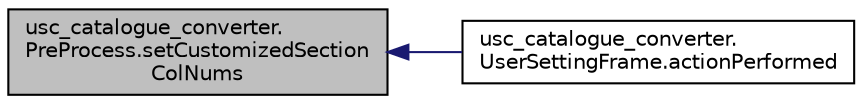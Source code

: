 digraph "usc_catalogue_converter.PreProcess.setCustomizedSectionColNums"
{
  edge [fontname="Helvetica",fontsize="10",labelfontname="Helvetica",labelfontsize="10"];
  node [fontname="Helvetica",fontsize="10",shape=record];
  rankdir="LR";
  Node33 [label="usc_catalogue_converter.\lPreProcess.setCustomizedSection\lColNums",height=0.2,width=0.4,color="black", fillcolor="grey75", style="filled", fontcolor="black"];
  Node33 -> Node34 [dir="back",color="midnightblue",fontsize="10",style="solid",fontname="Helvetica"];
  Node34 [label="usc_catalogue_converter.\lUserSettingFrame.actionPerformed",height=0.2,width=0.4,color="black", fillcolor="white", style="filled",URL="$d4/dd8/classusc__catalogue__converter_1_1_user_setting_frame.html#a57130353766afa50b1f9b0cb377d7442"];
}
